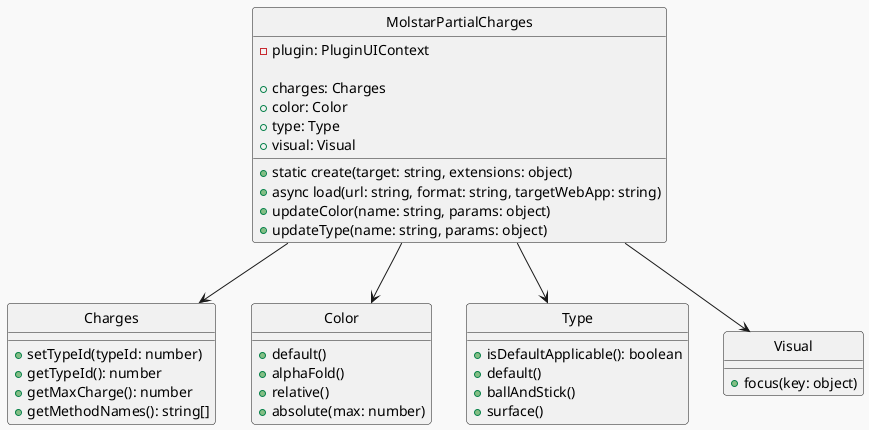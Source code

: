 @startuml viewer

hide circle
!theme mars

class MolstarPartialCharges {
  - plugin: PluginUIContext

  + charges: Charges
  + color: Color
  + type: Type
  + visual: Visual

  + static create(target: string, extensions: object)
  + async load(url: string, format: string, targetWebApp: string)
  + updateColor(name: string, params: object)
  + updateType(name: string, params: object)
}

class Charges {
  + setTypeId(typeId: number)
  + getTypeId(): number
  + getMaxCharge(): number
  + getMethodNames(): string[]
}

class Color {
  + default()
  + alphaFold()
  + relative()
  + absolute(max: number)
}

class Type {
  + isDefaultApplicable(): boolean
  + default()
  + ballAndStick()
  + surface()
}

class Visual {
  + focus(key: object)
}

MolstarPartialCharges --> Type
MolstarPartialCharges --> Color
MolstarPartialCharges --> Charges
MolstarPartialCharges --> Visual

@enduml